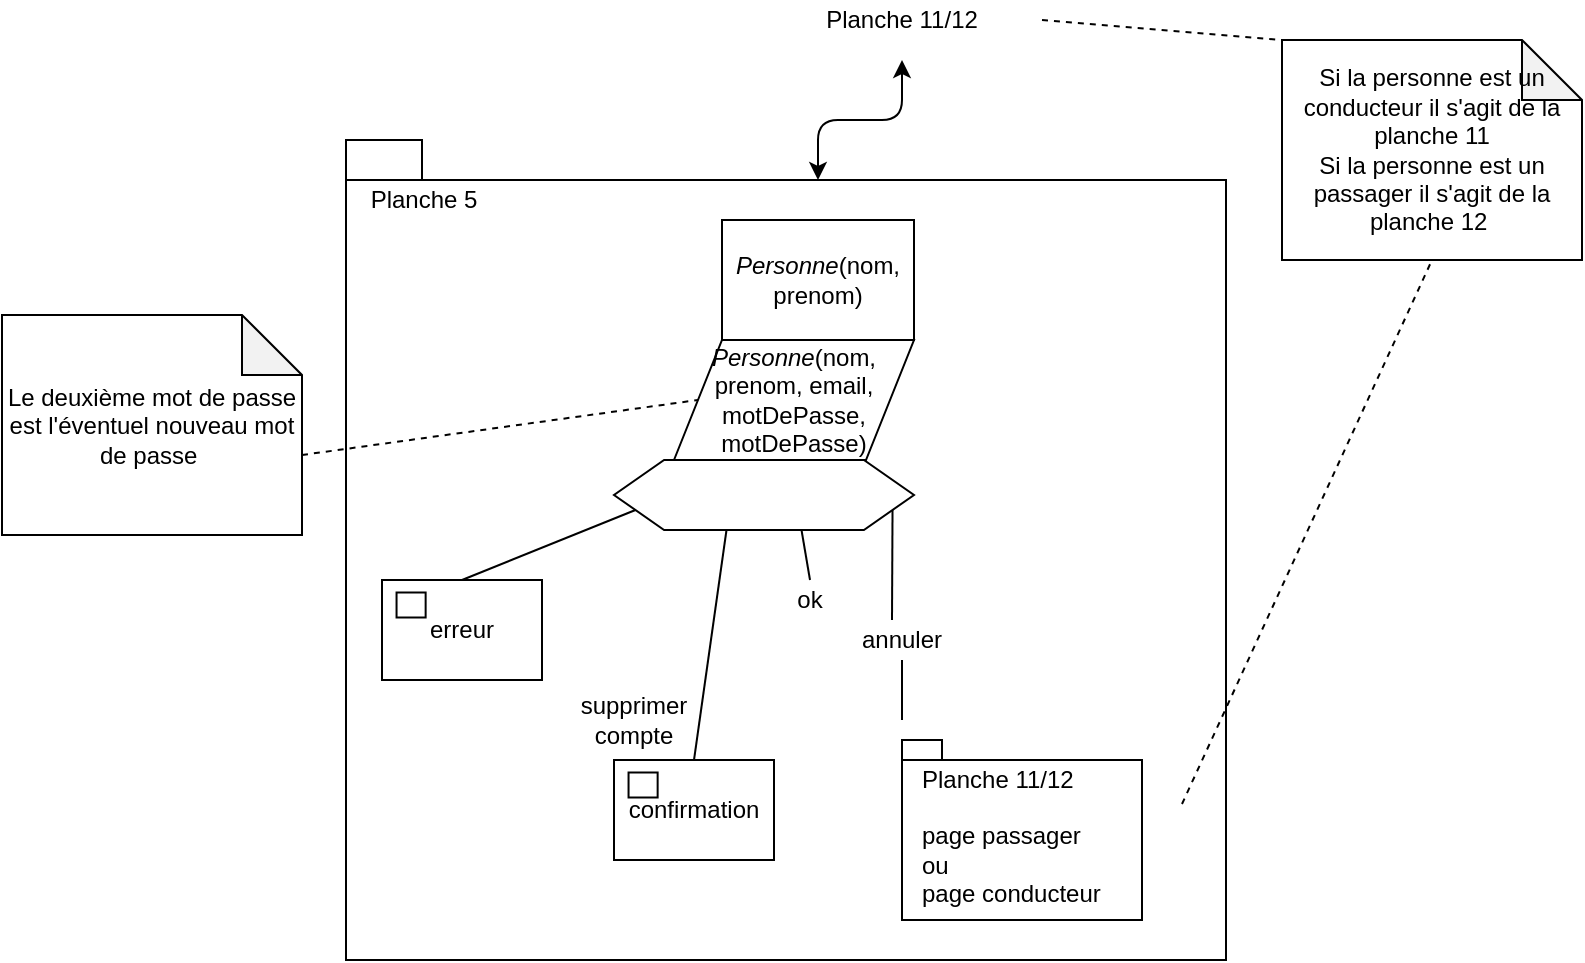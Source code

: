 <mxfile type="google" version="13.3.0">

<diagram name="Page-1" id="JlhvRfO-crCey3MtxpO3"><mxGraphModel dx="1278" dy="548" grid="1" gridSize="10" guides="1" tooltips="1" connect="1" arrows="1" fold="1" page="1" pageScale="1" pageWidth="827" pageHeight="1169" math="0" shadow="0"><root><mxCell id="0"/><mxCell id="1" parent="0"/><mxCell id="bkL-fjI5-bJwQwYDDJzB-6" value="" style="rounded=0;whiteSpace=wrap;html=1;" parent="1" vertex="1"><mxGeometry x="182" y="100" width="440" height="390" as="geometry"/></mxCell><mxCell id="bkL-fjI5-bJwQwYDDJzB-1" value="&lt;i&gt;Personne&lt;/i&gt;(nom, prenom, email, motDePasse, motDePasse)" style="shape=parallelogram;perimeter=parallelogramPerimeter;whiteSpace=wrap;html=1;" parent="1" vertex="1"><mxGeometry x="346" y="180" width="120" height="60" as="geometry"/></mxCell><mxCell id="bkL-fjI5-bJwQwYDDJzB-2" value="&lt;i&gt;Personne&lt;/i&gt;(nom, prenom)" style="rounded=0;whiteSpace=wrap;html=1;" parent="1" vertex="1"><mxGeometry x="370" y="120" width="96" height="60" as="geometry"/></mxCell><mxCell id="bkL-fjI5-bJwQwYDDJzB-3" value="" style="group" parent="1" vertex="1" connectable="0"><mxGeometry x="316" y="240" width="150" height="37.5" as="geometry"/></mxCell><mxCell id="bkL-fjI5-bJwQwYDDJzB-4" value="" style="verticalLabelPosition=bottom;verticalAlign=top;html=1;shape=hexagon;perimeter=hexagonPerimeter2;arcSize=6;size=0.167;" parent="bkL-fjI5-bJwQwYDDJzB-3" vertex="1"><mxGeometry width="150" height="35" as="geometry"/></mxCell><mxCell id="bkL-fjI5-bJwQwYDDJzB-8" value="" style="rounded=0;whiteSpace=wrap;html=1;" parent="1" vertex="1"><mxGeometry x="182" y="80" width="38" height="20" as="geometry"/></mxCell><mxCell id="bkL-fjI5-bJwQwYDDJzB-9" value="Planche 5" style="text;html=1;strokeColor=none;fillColor=none;align=center;verticalAlign=middle;whiteSpace=wrap;rounded=0;" parent="1" vertex="1"><mxGeometry x="182" y="100" width="78" height="20" as="geometry"/></mxCell><mxCell id="bkL-fjI5-bJwQwYDDJzB-11" value="" style="endArrow=none;html=1;entryX=1;entryY=0.75;entryDx=0;entryDy=0;" parent="1" target="bkL-fjI5-bJwQwYDDJzB-4" edge="1"><mxGeometry width="50" height="50" relative="1" as="geometry"><mxPoint x="455" y="320" as="sourcePoint"/><mxPoint x="440" y="270" as="targetPoint"/></mxGeometry></mxCell><mxCell id="bkL-fjI5-bJwQwYDDJzB-12" value="" style="endArrow=none;html=1;entryX=0.625;entryY=1;entryDx=0;entryDy=0;exitX=0.5;exitY=0;exitDx=0;exitDy=0;" parent="1" source="bkL-fjI5-bJwQwYDDJzB-14" target="bkL-fjI5-bJwQwYDDJzB-4" edge="1"><mxGeometry width="50" height="50" relative="1" as="geometry"><mxPoint x="391" y="320" as="sourcePoint"/><mxPoint x="440" y="270" as="targetPoint"/></mxGeometry></mxCell><mxCell id="bkL-fjI5-bJwQwYDDJzB-13" value="" style="endArrow=none;html=1;entryX=0;entryY=0.75;entryDx=0;entryDy=0;exitX=0.5;exitY=0;exitDx=0;exitDy=0;" parent="1" source="bkL-fjI5-bJwQwYDDJzB-25" target="bkL-fjI5-bJwQwYDDJzB-4" edge="1"><mxGeometry width="50" height="50" relative="1" as="geometry"><mxPoint x="327" y="320" as="sourcePoint"/><mxPoint x="440" y="270" as="targetPoint"/></mxGeometry></mxCell><mxCell id="bkL-fjI5-bJwQwYDDJzB-14" value="ok" style="text;html=1;strokeColor=none;fillColor=none;align=center;verticalAlign=middle;whiteSpace=wrap;rounded=0;" parent="1" vertex="1"><mxGeometry x="394" y="300" width="40" height="20" as="geometry"/></mxCell><mxCell id="bkL-fjI5-bJwQwYDDJzB-15" value="annuler" style="text;html=1;strokeColor=none;fillColor=none;align=center;verticalAlign=middle;whiteSpace=wrap;rounded=0;" parent="1" vertex="1"><mxGeometry x="440" y="320" width="40" height="20" as="geometry"/></mxCell><mxCell id="bkL-fjI5-bJwQwYDDJzB-16" value="" style="endArrow=none;html=1;entryX=0.5;entryY=1;entryDx=0;entryDy=0;" parent="1" target="bkL-fjI5-bJwQwYDDJzB-15" edge="1"><mxGeometry width="50" height="50" relative="1" as="geometry"><mxPoint x="460" y="370" as="sourcePoint"/><mxPoint x="440" y="270" as="targetPoint"/></mxGeometry></mxCell><mxCell id="bkL-fjI5-bJwQwYDDJzB-17" value="" style="rounded=0;whiteSpace=wrap;html=1;" parent="1" vertex="1"><mxGeometry x="460" y="390" width="120" height="80" as="geometry"/></mxCell><mxCell id="bkL-fjI5-bJwQwYDDJzB-23" value="" style="rounded=0;whiteSpace=wrap;html=1;" parent="1" vertex="1"><mxGeometry x="460" y="380" width="20" height="10" as="geometry"/></mxCell><mxCell id="bkL-fjI5-bJwQwYDDJzB-24" value="" style="group" parent="1" vertex="1" connectable="0"><mxGeometry x="200" y="300" width="80" height="50" as="geometry"/></mxCell><mxCell id="bkL-fjI5-bJwQwYDDJzB-25" value="erreur" style="rounded=0;whiteSpace=wrap;html=1;" parent="bkL-fjI5-bJwQwYDDJzB-24" vertex="1"><mxGeometry width="80" height="50" as="geometry"/></mxCell><mxCell id="bkL-fjI5-bJwQwYDDJzB-26" value="" style="rounded=0;whiteSpace=wrap;html=1;" parent="bkL-fjI5-bJwQwYDDJzB-24" vertex="1"><mxGeometry x="7.273" y="6.25" width="14.545" height="12.5" as="geometry"/></mxCell><mxCell id="bkL-fjI5-bJwQwYDDJzB-27" value="Planche 11/12&lt;br&gt;&lt;br&gt;page passager&amp;nbsp;&lt;br&gt;ou&lt;br&gt;&lt;div style=&quot;text-align: center&quot;&gt;&lt;span&gt;page conducteur&lt;/span&gt;&lt;/div&gt;" style="text;html=1;strokeColor=none;fillColor=none;align=left;verticalAlign=middle;whiteSpace=wrap;rounded=0;" parent="1" vertex="1"><mxGeometry x="468" y="390" width="104" height="75" as="geometry"/></mxCell><mxCell id="bkL-fjI5-bJwQwYDDJzB-28" value="" style="endArrow=classic;startArrow=classic;html=1;" parent="1" edge="1"><mxGeometry width="50" height="50" relative="1" as="geometry"><mxPoint x="418" y="100" as="sourcePoint"/><mxPoint x="460" y="40" as="targetPoint"/><Array as="points"><mxPoint x="418" y="70"/><mxPoint x="460" y="70"/></Array></mxGeometry></mxCell><mxCell id="bkL-fjI5-bJwQwYDDJzB-29" value="Planche 11/12" style="text;html=1;strokeColor=none;fillColor=none;align=center;verticalAlign=middle;whiteSpace=wrap;rounded=0;" parent="1" vertex="1"><mxGeometry x="405" y="10" width="110" height="20" as="geometry"/></mxCell><mxCell id="guCUJvT4n3BwHSCu9dPe-2" value="" style="group" parent="1" vertex="1" connectable="0"><mxGeometry x="316" y="390" width="80" height="50" as="geometry"/></mxCell><mxCell id="guCUJvT4n3BwHSCu9dPe-3" value="confirmation" style="rounded=0;whiteSpace=wrap;html=1;" parent="guCUJvT4n3BwHSCu9dPe-2" vertex="1"><mxGeometry width="80" height="50" as="geometry"/></mxCell><mxCell id="guCUJvT4n3BwHSCu9dPe-4" value="" style="rounded=0;whiteSpace=wrap;html=1;" parent="guCUJvT4n3BwHSCu9dPe-2" vertex="1"><mxGeometry x="7.273" y="6.25" width="14.545" height="12.5" as="geometry"/></mxCell><mxCell id="guCUJvT4n3BwHSCu9dPe-6" value="" style="endArrow=none;html=1;exitX=0.375;exitY=1;exitDx=0;exitDy=0;entryX=0.5;entryY=0;entryDx=0;entryDy=0;" parent="1" source="bkL-fjI5-bJwQwYDDJzB-4" target="guCUJvT4n3BwHSCu9dPe-3" edge="1"><mxGeometry width="50" height="50" relative="1" as="geometry"><mxPoint x="390" y="280" as="sourcePoint"/><mxPoint x="440" y="230" as="targetPoint"/></mxGeometry></mxCell><mxCell id="guCUJvT4n3BwHSCu9dPe-7" value="supprimer compte" style="text;html=1;strokeColor=none;fillColor=none;align=center;verticalAlign=middle;whiteSpace=wrap;rounded=0;" parent="1" vertex="1"><mxGeometry x="306" y="360" width="40" height="20" as="geometry"/></mxCell><mxCell id="sJYPkAgPNrL4VtFa2OVt-1" value="Si la personne est un conducteur il s'agit de la planche 11&lt;br&gt;Si la personne est un passager il s'agit de la planche 12&amp;nbsp;" style="shape=note;whiteSpace=wrap;html=1;backgroundOutline=1;darkOpacity=0.05;" parent="1" vertex="1"><mxGeometry x="650" y="30" width="150" height="110" as="geometry"/></mxCell><mxCell id="sJYPkAgPNrL4VtFa2OVt-2" value="" style="endArrow=none;dashed=1;html=1;entryX=0;entryY=0;entryDx=0;entryDy=0;entryPerimeter=0;" parent="1" target="sJYPkAgPNrL4VtFa2OVt-1" edge="1"><mxGeometry width="50" height="50" relative="1" as="geometry"><mxPoint x="530" y="20" as="sourcePoint"/><mxPoint x="440" y="200" as="targetPoint"/></mxGeometry></mxCell><mxCell id="sJYPkAgPNrL4VtFa2OVt-4" value="" style="endArrow=none;dashed=1;html=1;entryX=0.5;entryY=1;entryDx=0;entryDy=0;entryPerimeter=0;" parent="1" target="sJYPkAgPNrL4VtFa2OVt-1" edge="1"><mxGeometry width="50" height="50" relative="1" as="geometry"><mxPoint x="600" y="412" as="sourcePoint"/><mxPoint x="660" y="40" as="targetPoint"/></mxGeometry></mxCell><mxCell id="x0731MznqBIXgp3_02o7-1" value="Le deuxième mot de passe est l'éventuel nouveau mot de passe&amp;nbsp;" style="shape=note;whiteSpace=wrap;html=1;backgroundOutline=1;darkOpacity=0.05;" vertex="1" parent="1"><mxGeometry x="10" y="167.5" width="150" height="110" as="geometry"/></mxCell><mxCell id="x0731MznqBIXgp3_02o7-3" value="" style="endArrow=none;dashed=1;html=1;entryX=0;entryY=0.5;entryDx=0;entryDy=0;exitX=0;exitY=0;exitDx=150;exitDy=70;exitPerimeter=0;" edge="1" parent="1" source="x0731MznqBIXgp3_02o7-1" target="bkL-fjI5-bJwQwYDDJzB-1"><mxGeometry width="50" height="50" relative="1" as="geometry"><mxPoint x="540" y="30" as="sourcePoint"/><mxPoint x="660" y="40" as="targetPoint"/></mxGeometry></mxCell></root></mxGraphModel></diagram>

</mxfile>